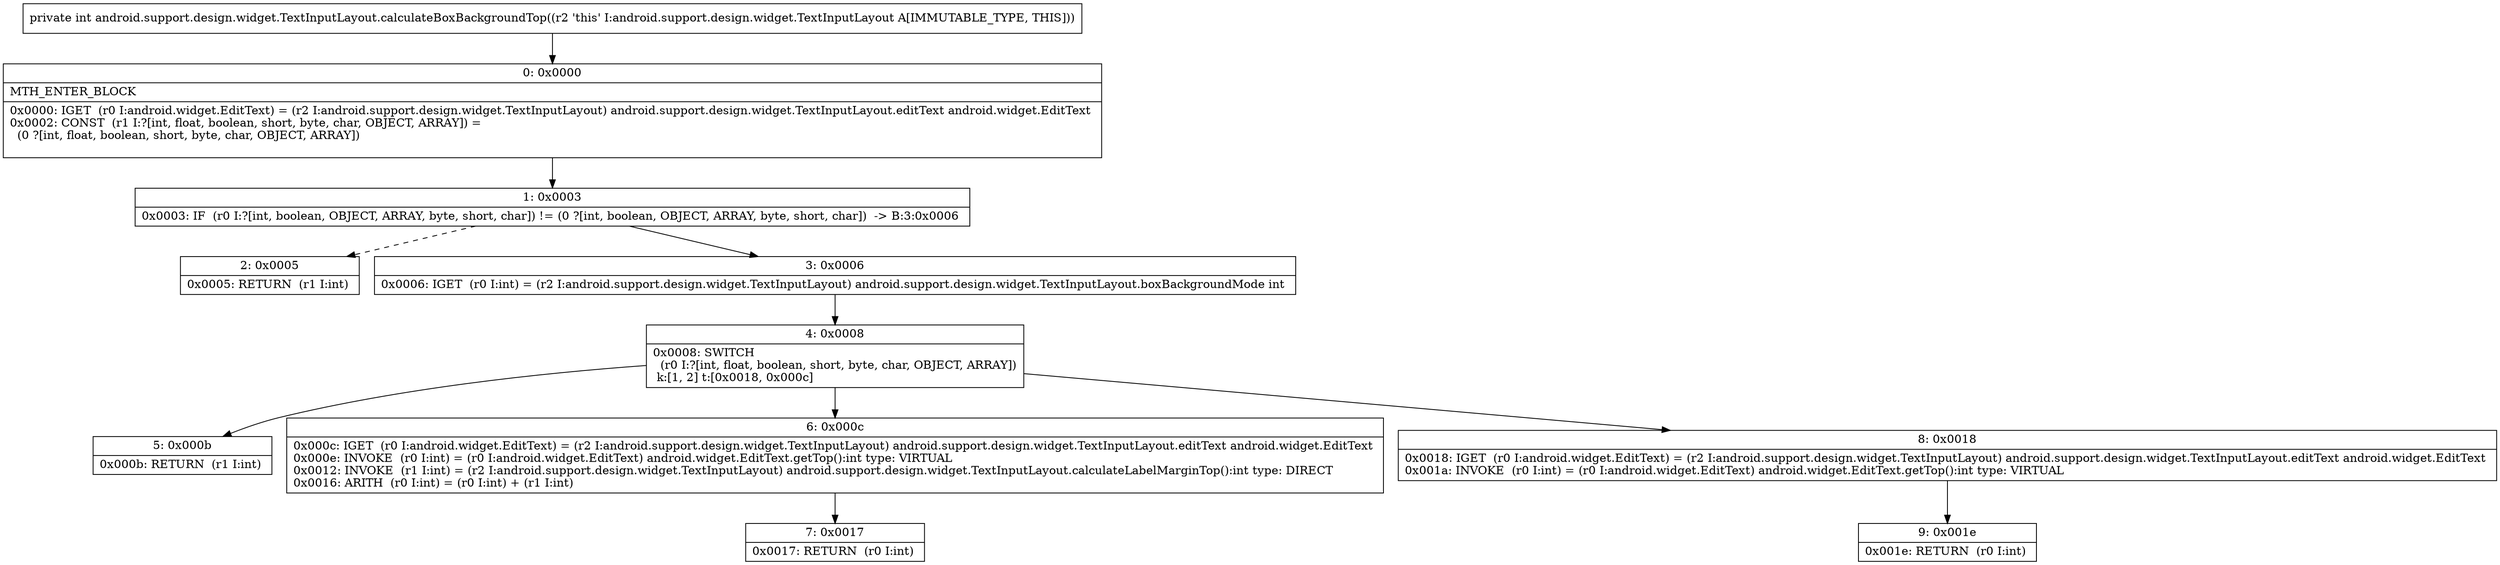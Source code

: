 digraph "CFG forandroid.support.design.widget.TextInputLayout.calculateBoxBackgroundTop()I" {
Node_0 [shape=record,label="{0\:\ 0x0000|MTH_ENTER_BLOCK\l|0x0000: IGET  (r0 I:android.widget.EditText) = (r2 I:android.support.design.widget.TextInputLayout) android.support.design.widget.TextInputLayout.editText android.widget.EditText \l0x0002: CONST  (r1 I:?[int, float, boolean, short, byte, char, OBJECT, ARRAY]) = \l  (0 ?[int, float, boolean, short, byte, char, OBJECT, ARRAY])\l \l}"];
Node_1 [shape=record,label="{1\:\ 0x0003|0x0003: IF  (r0 I:?[int, boolean, OBJECT, ARRAY, byte, short, char]) != (0 ?[int, boolean, OBJECT, ARRAY, byte, short, char])  \-\> B:3:0x0006 \l}"];
Node_2 [shape=record,label="{2\:\ 0x0005|0x0005: RETURN  (r1 I:int) \l}"];
Node_3 [shape=record,label="{3\:\ 0x0006|0x0006: IGET  (r0 I:int) = (r2 I:android.support.design.widget.TextInputLayout) android.support.design.widget.TextInputLayout.boxBackgroundMode int \l}"];
Node_4 [shape=record,label="{4\:\ 0x0008|0x0008: SWITCH  \l  (r0 I:?[int, float, boolean, short, byte, char, OBJECT, ARRAY])\l k:[1, 2] t:[0x0018, 0x000c] \l}"];
Node_5 [shape=record,label="{5\:\ 0x000b|0x000b: RETURN  (r1 I:int) \l}"];
Node_6 [shape=record,label="{6\:\ 0x000c|0x000c: IGET  (r0 I:android.widget.EditText) = (r2 I:android.support.design.widget.TextInputLayout) android.support.design.widget.TextInputLayout.editText android.widget.EditText \l0x000e: INVOKE  (r0 I:int) = (r0 I:android.widget.EditText) android.widget.EditText.getTop():int type: VIRTUAL \l0x0012: INVOKE  (r1 I:int) = (r2 I:android.support.design.widget.TextInputLayout) android.support.design.widget.TextInputLayout.calculateLabelMarginTop():int type: DIRECT \l0x0016: ARITH  (r0 I:int) = (r0 I:int) + (r1 I:int) \l}"];
Node_7 [shape=record,label="{7\:\ 0x0017|0x0017: RETURN  (r0 I:int) \l}"];
Node_8 [shape=record,label="{8\:\ 0x0018|0x0018: IGET  (r0 I:android.widget.EditText) = (r2 I:android.support.design.widget.TextInputLayout) android.support.design.widget.TextInputLayout.editText android.widget.EditText \l0x001a: INVOKE  (r0 I:int) = (r0 I:android.widget.EditText) android.widget.EditText.getTop():int type: VIRTUAL \l}"];
Node_9 [shape=record,label="{9\:\ 0x001e|0x001e: RETURN  (r0 I:int) \l}"];
MethodNode[shape=record,label="{private int android.support.design.widget.TextInputLayout.calculateBoxBackgroundTop((r2 'this' I:android.support.design.widget.TextInputLayout A[IMMUTABLE_TYPE, THIS])) }"];
MethodNode -> Node_0;
Node_0 -> Node_1;
Node_1 -> Node_2[style=dashed];
Node_1 -> Node_3;
Node_3 -> Node_4;
Node_4 -> Node_5;
Node_4 -> Node_6;
Node_4 -> Node_8;
Node_6 -> Node_7;
Node_8 -> Node_9;
}

